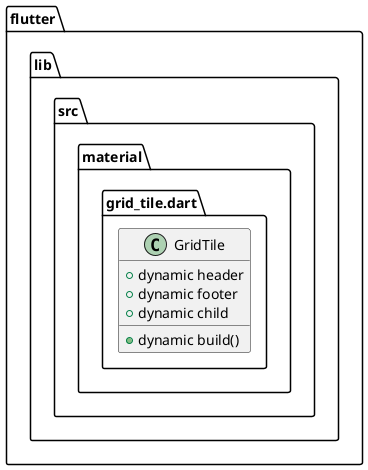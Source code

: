 @startuml
set namespaceSeparator ::

class "flutter::lib::src::material::grid_tile.dart::GridTile" {
  +dynamic header
  +dynamic footer
  +dynamic child
  +dynamic build()
}


@enduml